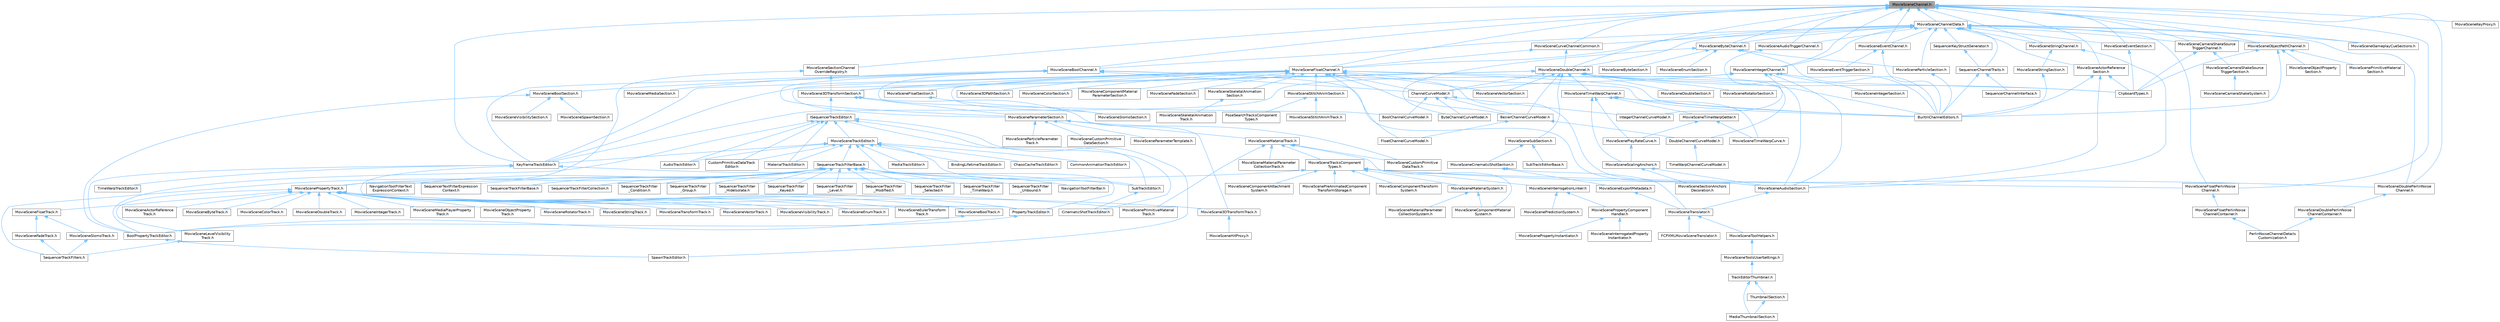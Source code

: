 digraph "MovieSceneChannel.h"
{
 // INTERACTIVE_SVG=YES
 // LATEX_PDF_SIZE
  bgcolor="transparent";
  edge [fontname=Helvetica,fontsize=10,labelfontname=Helvetica,labelfontsize=10];
  node [fontname=Helvetica,fontsize=10,shape=box,height=0.2,width=0.4];
  Node1 [id="Node000001",label="MovieSceneChannel.h",height=0.2,width=0.4,color="gray40", fillcolor="grey60", style="filled", fontcolor="black",tooltip=" "];
  Node1 -> Node2 [id="edge1_Node000001_Node000002",dir="back",color="steelblue1",style="solid",tooltip=" "];
  Node2 [id="Node000002",label="KeyframeTrackEditor.h",height=0.2,width=0.4,color="grey40", fillcolor="white", style="filled",URL="$dd/d47/KeyframeTrackEditor_8h.html",tooltip=" "];
  Node2 -> Node3 [id="edge2_Node000002_Node000003",dir="back",color="steelblue1",style="solid",tooltip=" "];
  Node3 [id="Node000003",label="BoolPropertyTrackEditor.h",height=0.2,width=0.4,color="grey40", fillcolor="white", style="filled",URL="$db/d07/BoolPropertyTrackEditor_8h.html",tooltip=" "];
  Node3 -> Node4 [id="edge3_Node000003_Node000004",dir="back",color="steelblue1",style="solid",tooltip=" "];
  Node4 [id="Node000004",label="SpawnTrackEditor.h",height=0.2,width=0.4,color="grey40", fillcolor="white", style="filled",URL="$d5/dac/SpawnTrackEditor_8h.html",tooltip=" "];
  Node2 -> Node5 [id="edge4_Node000002_Node000005",dir="back",color="steelblue1",style="solid",tooltip=" "];
  Node5 [id="Node000005",label="PropertyTrackEditor.h",height=0.2,width=0.4,color="grey40", fillcolor="white", style="filled",URL="$da/d9a/PropertyTrackEditor_8h.html",tooltip=" "];
  Node5 -> Node3 [id="edge5_Node000005_Node000003",dir="back",color="steelblue1",style="solid",tooltip=" "];
  Node2 -> Node6 [id="edge6_Node000002_Node000006",dir="back",color="steelblue1",style="solid",tooltip=" "];
  Node6 [id="Node000006",label="SubTrackEditor.h",height=0.2,width=0.4,color="grey40", fillcolor="white", style="filled",URL="$d8/d5b/SubTrackEditor_8h.html",tooltip=" "];
  Node6 -> Node7 [id="edge7_Node000006_Node000007",dir="back",color="steelblue1",style="solid",tooltip=" "];
  Node7 [id="Node000007",label="CinematicShotTrackEditor.h",height=0.2,width=0.4,color="grey40", fillcolor="white", style="filled",URL="$d3/d0c/CinematicShotTrackEditor_8h.html",tooltip=" "];
  Node2 -> Node8 [id="edge8_Node000002_Node000008",dir="back",color="steelblue1",style="solid",tooltip=" "];
  Node8 [id="Node000008",label="TimeWarpTrackEditor.h",height=0.2,width=0.4,color="grey40", fillcolor="white", style="filled",URL="$dc/d2e/TimeWarpTrackEditor_8h.html",tooltip=" "];
  Node1 -> Node9 [id="edge9_Node000001_Node000009",dir="back",color="steelblue1",style="solid",tooltip=" "];
  Node9 [id="Node000009",label="MovieSceneActorReference\lSection.h",height=0.2,width=0.4,color="grey40", fillcolor="white", style="filled",URL="$de/d12/MovieSceneActorReferenceSection_8h.html",tooltip=" "];
  Node9 -> Node10 [id="edge10_Node000009_Node000010",dir="back",color="steelblue1",style="solid",tooltip=" "];
  Node10 [id="Node000010",label="BuiltInChannelEditors.h",height=0.2,width=0.4,color="grey40", fillcolor="white", style="filled",URL="$df/daf/BuiltInChannelEditors_8h.html",tooltip=" "];
  Node9 -> Node11 [id="edge11_Node000009_Node000011",dir="back",color="steelblue1",style="solid",tooltip=" "];
  Node11 [id="Node000011",label="ClipboardTypes.h",height=0.2,width=0.4,color="grey40", fillcolor="white", style="filled",URL="$d2/dc6/ClipboardTypes_8h.html",tooltip=" "];
  Node9 -> Node12 [id="edge12_Node000009_Node000012",dir="back",color="steelblue1",style="solid",tooltip=" "];
  Node12 [id="Node000012",label="MovieSceneAudioSection.h",height=0.2,width=0.4,color="grey40", fillcolor="white", style="filled",URL="$da/d5f/MovieSceneAudioSection_8h.html",tooltip=" "];
  Node12 -> Node13 [id="edge13_Node000012_Node000013",dir="back",color="steelblue1",style="solid",tooltip=" "];
  Node13 [id="Node000013",label="MovieSceneTranslator.h",height=0.2,width=0.4,color="grey40", fillcolor="white", style="filled",URL="$d2/d49/MovieSceneTranslator_8h.html",tooltip=" "];
  Node13 -> Node14 [id="edge14_Node000013_Node000014",dir="back",color="steelblue1",style="solid",tooltip=" "];
  Node14 [id="Node000014",label="FCPXMLMovieSceneTranslator.h",height=0.2,width=0.4,color="grey40", fillcolor="white", style="filled",URL="$d2/d93/FCPXMLMovieSceneTranslator_8h.html",tooltip=" "];
  Node13 -> Node15 [id="edge15_Node000013_Node000015",dir="back",color="steelblue1",style="solid",tooltip=" "];
  Node15 [id="Node000015",label="MovieSceneToolHelpers.h",height=0.2,width=0.4,color="grey40", fillcolor="white", style="filled",URL="$d4/d0e/MovieSceneToolHelpers_8h.html",tooltip=" "];
  Node15 -> Node16 [id="edge16_Node000015_Node000016",dir="back",color="steelblue1",style="solid",tooltip=" "];
  Node16 [id="Node000016",label="MovieSceneToolsUserSettings.h",height=0.2,width=0.4,color="grey40", fillcolor="white", style="filled",URL="$d5/dab/MovieSceneToolsUserSettings_8h.html",tooltip=" "];
  Node16 -> Node17 [id="edge17_Node000016_Node000017",dir="back",color="steelblue1",style="solid",tooltip=" "];
  Node17 [id="Node000017",label="TrackEditorThumbnail.h",height=0.2,width=0.4,color="grey40", fillcolor="white", style="filled",URL="$d6/d44/TrackEditorThumbnail_8h.html",tooltip=" "];
  Node17 -> Node18 [id="edge18_Node000017_Node000018",dir="back",color="steelblue1",style="solid",tooltip=" "];
  Node18 [id="Node000018",label="MediaThumbnailSection.h",height=0.2,width=0.4,color="grey40", fillcolor="white", style="filled",URL="$d8/dfe/MediaThumbnailSection_8h.html",tooltip=" "];
  Node17 -> Node19 [id="edge19_Node000017_Node000019",dir="back",color="steelblue1",style="solid",tooltip=" "];
  Node19 [id="Node000019",label="ThumbnailSection.h",height=0.2,width=0.4,color="grey40", fillcolor="white", style="filled",URL="$de/daf/ThumbnailSection_8h.html",tooltip=" "];
  Node19 -> Node18 [id="edge20_Node000019_Node000018",dir="back",color="steelblue1",style="solid",tooltip=" "];
  Node1 -> Node20 [id="edge21_Node000001_Node000020",dir="back",color="steelblue1",style="solid",tooltip=" "];
  Node20 [id="Node000020",label="MovieSceneAudioTriggerChannel.h",height=0.2,width=0.4,color="grey40", fillcolor="white", style="filled",URL="$db/d7a/MovieSceneAudioTriggerChannel_8h.html",tooltip=" "];
  Node20 -> Node12 [id="edge22_Node000020_Node000012",dir="back",color="steelblue1",style="solid",tooltip=" "];
  Node1 -> Node21 [id="edge23_Node000001_Node000021",dir="back",color="steelblue1",style="solid",tooltip=" "];
  Node21 [id="Node000021",label="MovieSceneBoolChannel.h",height=0.2,width=0.4,color="grey40", fillcolor="white", style="filled",URL="$d9/d66/MovieSceneBoolChannel_8h.html",tooltip=" "];
  Node21 -> Node22 [id="edge24_Node000021_Node000022",dir="back",color="steelblue1",style="solid",tooltip=" "];
  Node22 [id="Node000022",label="BoolChannelCurveModel.h",height=0.2,width=0.4,color="grey40", fillcolor="white", style="filled",URL="$d0/d51/BoolChannelCurveModel_8h.html",tooltip=" "];
  Node21 -> Node10 [id="edge25_Node000021_Node000010",dir="back",color="steelblue1",style="solid",tooltip=" "];
  Node21 -> Node23 [id="edge26_Node000021_Node000023",dir="back",color="steelblue1",style="solid",tooltip=" "];
  Node23 [id="Node000023",label="ChannelCurveModel.h",height=0.2,width=0.4,color="grey40", fillcolor="white", style="filled",URL="$de/dfa/ChannelCurveModel_8h.html",tooltip=" "];
  Node23 -> Node24 [id="edge27_Node000023_Node000024",dir="back",color="steelblue1",style="solid",tooltip=" "];
  Node24 [id="Node000024",label="BezierChannelCurveModel.h",height=0.2,width=0.4,color="grey40", fillcolor="white", style="filled",URL="$d3/d63/BezierChannelCurveModel_8h.html",tooltip=" "];
  Node24 -> Node25 [id="edge28_Node000024_Node000025",dir="back",color="steelblue1",style="solid",tooltip=" "];
  Node25 [id="Node000025",label="DoubleChannelCurveModel.h",height=0.2,width=0.4,color="grey40", fillcolor="white", style="filled",URL="$d1/d5b/DoubleChannelCurveModel_8h.html",tooltip=" "];
  Node25 -> Node26 [id="edge29_Node000025_Node000026",dir="back",color="steelblue1",style="solid",tooltip=" "];
  Node26 [id="Node000026",label="TimeWarpChannelCurveModel.h",height=0.2,width=0.4,color="grey40", fillcolor="white", style="filled",URL="$d6/d46/TimeWarpChannelCurveModel_8h.html",tooltip=" "];
  Node24 -> Node27 [id="edge30_Node000024_Node000027",dir="back",color="steelblue1",style="solid",tooltip=" "];
  Node27 [id="Node000027",label="FloatChannelCurveModel.h",height=0.2,width=0.4,color="grey40", fillcolor="white", style="filled",URL="$d0/d27/FloatChannelCurveModel_8h.html",tooltip=" "];
  Node23 -> Node22 [id="edge31_Node000023_Node000022",dir="back",color="steelblue1",style="solid",tooltip=" "];
  Node23 -> Node28 [id="edge32_Node000023_Node000028",dir="back",color="steelblue1",style="solid",tooltip=" "];
  Node28 [id="Node000028",label="ByteChannelCurveModel.h",height=0.2,width=0.4,color="grey40", fillcolor="white", style="filled",URL="$d8/d3d/ByteChannelCurveModel_8h.html",tooltip=" "];
  Node23 -> Node29 [id="edge33_Node000023_Node000029",dir="back",color="steelblue1",style="solid",tooltip=" "];
  Node29 [id="Node000029",label="IntegerChannelCurveModel.h",height=0.2,width=0.4,color="grey40", fillcolor="white", style="filled",URL="$df/d26/IntegerChannelCurveModel_8h.html",tooltip=" "];
  Node21 -> Node2 [id="edge34_Node000021_Node000002",dir="back",color="steelblue1",style="solid",tooltip=" "];
  Node21 -> Node12 [id="edge35_Node000021_Node000012",dir="back",color="steelblue1",style="solid",tooltip=" "];
  Node21 -> Node30 [id="edge36_Node000021_Node000030",dir="back",color="steelblue1",style="solid",tooltip=" "];
  Node30 [id="Node000030",label="MovieSceneBoolSection.h",height=0.2,width=0.4,color="grey40", fillcolor="white", style="filled",URL="$dd/d49/MovieSceneBoolSection_8h.html",tooltip=" "];
  Node30 -> Node3 [id="edge37_Node000030_Node000003",dir="back",color="steelblue1",style="solid",tooltip=" "];
  Node30 -> Node31 [id="edge38_Node000030_Node000031",dir="back",color="steelblue1",style="solid",tooltip=" "];
  Node31 [id="Node000031",label="MovieSceneSpawnSection.h",height=0.2,width=0.4,color="grey40", fillcolor="white", style="filled",URL="$df/d38/MovieSceneSpawnSection_8h.html",tooltip=" "];
  Node30 -> Node32 [id="edge39_Node000030_Node000032",dir="back",color="steelblue1",style="solid",tooltip=" "];
  Node32 [id="Node000032",label="MovieSceneVisibilitySection.h",height=0.2,width=0.4,color="grey40", fillcolor="white", style="filled",URL="$d2/dfe/MovieSceneVisibilitySection_8h.html",tooltip=" "];
  Node21 -> Node33 [id="edge40_Node000021_Node000033",dir="back",color="steelblue1",style="solid",tooltip=" "];
  Node33 [id="Node000033",label="MovieSceneMediaSection.h",height=0.2,width=0.4,color="grey40", fillcolor="white", style="filled",URL="$d2/df2/MovieSceneMediaSection_8h.html",tooltip=" "];
  Node21 -> Node34 [id="edge41_Node000021_Node000034",dir="back",color="steelblue1",style="solid",tooltip=" "];
  Node34 [id="Node000034",label="MovieSceneParameterSection.h",height=0.2,width=0.4,color="grey40", fillcolor="white", style="filled",URL="$de/d65/MovieSceneParameterSection_8h.html",tooltip=" "];
  Node34 -> Node35 [id="edge42_Node000034_Node000035",dir="back",color="steelblue1",style="solid",tooltip=" "];
  Node35 [id="Node000035",label="MovieSceneCustomPrimitive\lDataSection.h",height=0.2,width=0.4,color="grey40", fillcolor="white", style="filled",URL="$d2/d78/MovieSceneCustomPrimitiveDataSection_8h.html",tooltip=" "];
  Node34 -> Node36 [id="edge43_Node000034_Node000036",dir="back",color="steelblue1",style="solid",tooltip=" "];
  Node36 [id="Node000036",label="MovieSceneCustomPrimitive\lDataTrack.h",height=0.2,width=0.4,color="grey40", fillcolor="white", style="filled",URL="$db/d39/MovieSceneCustomPrimitiveDataTrack_8h.html",tooltip=" "];
  Node34 -> Node37 [id="edge44_Node000034_Node000037",dir="back",color="steelblue1",style="solid",tooltip=" "];
  Node37 [id="Node000037",label="MovieSceneMaterialTrack.h",height=0.2,width=0.4,color="grey40", fillcolor="white", style="filled",URL="$d8/d92/MovieSceneMaterialTrack_8h.html",tooltip=" "];
  Node37 -> Node38 [id="edge45_Node000037_Node000038",dir="back",color="steelblue1",style="solid",tooltip=" "];
  Node38 [id="Node000038",label="MovieSceneComponentMaterial\lSystem.h",height=0.2,width=0.4,color="grey40", fillcolor="white", style="filled",URL="$d7/d7c/MovieSceneComponentMaterialSystem_8h.html",tooltip=" "];
  Node37 -> Node36 [id="edge46_Node000037_Node000036",dir="back",color="steelblue1",style="solid",tooltip=" "];
  Node37 -> Node39 [id="edge47_Node000037_Node000039",dir="back",color="steelblue1",style="solid",tooltip=" "];
  Node39 [id="Node000039",label="MovieSceneMaterialParameter\lCollectionTrack.h",height=0.2,width=0.4,color="grey40", fillcolor="white", style="filled",URL="$d7/dc8/MovieSceneMaterialParameterCollectionTrack_8h.html",tooltip=" "];
  Node37 -> Node40 [id="edge48_Node000037_Node000040",dir="back",color="steelblue1",style="solid",tooltip=" "];
  Node40 [id="Node000040",label="MovieScenePrimitiveMaterial\lTrack.h",height=0.2,width=0.4,color="grey40", fillcolor="white", style="filled",URL="$dc/dc4/MovieScenePrimitiveMaterialTrack_8h.html",tooltip=" "];
  Node37 -> Node41 [id="edge49_Node000037_Node000041",dir="back",color="steelblue1",style="solid",tooltip=" "];
  Node41 [id="Node000041",label="MovieSceneTracksComponent\lTypes.h",height=0.2,width=0.4,color="grey40", fillcolor="white", style="filled",URL="$d5/d6a/MovieSceneTracksComponentTypes_8h.html",tooltip=" "];
  Node41 -> Node42 [id="edge50_Node000041_Node000042",dir="back",color="steelblue1",style="solid",tooltip=" "];
  Node42 [id="Node000042",label="MovieSceneComponentAttachment\lSystem.h",height=0.2,width=0.4,color="grey40", fillcolor="white", style="filled",URL="$d9/db3/MovieSceneComponentAttachmentSystem_8h.html",tooltip=" "];
  Node41 -> Node43 [id="edge51_Node000041_Node000043",dir="back",color="steelblue1",style="solid",tooltip=" "];
  Node43 [id="Node000043",label="MovieSceneComponentTransform\lSystem.h",height=0.2,width=0.4,color="grey40", fillcolor="white", style="filled",URL="$d1/d3e/MovieSceneComponentTransformSystem_8h.html",tooltip=" "];
  Node41 -> Node44 [id="edge52_Node000041_Node000044",dir="back",color="steelblue1",style="solid",tooltip=" "];
  Node44 [id="Node000044",label="MovieSceneDoublePerlinNoise\lChannel.h",height=0.2,width=0.4,color="grey40", fillcolor="white", style="filled",URL="$d9/d50/MovieSceneDoublePerlinNoiseChannel_8h.html",tooltip=" "];
  Node44 -> Node45 [id="edge53_Node000044_Node000045",dir="back",color="steelblue1",style="solid",tooltip=" "];
  Node45 [id="Node000045",label="MovieSceneDoublePerlinNoise\lChannelContainer.h",height=0.2,width=0.4,color="grey40", fillcolor="white", style="filled",URL="$de/dae/MovieSceneDoublePerlinNoiseChannelContainer_8h.html",tooltip=" "];
  Node45 -> Node46 [id="edge54_Node000045_Node000046",dir="back",color="steelblue1",style="solid",tooltip=" "];
  Node46 [id="Node000046",label="PerlinNoiseChannelDetails\lCustomization.h",height=0.2,width=0.4,color="grey40", fillcolor="white", style="filled",URL="$d6/df3/PerlinNoiseChannelDetailsCustomization_8h.html",tooltip=" "];
  Node41 -> Node47 [id="edge55_Node000041_Node000047",dir="back",color="steelblue1",style="solid",tooltip=" "];
  Node47 [id="Node000047",label="MovieSceneFloatPerlinNoise\lChannel.h",height=0.2,width=0.4,color="grey40", fillcolor="white", style="filled",URL="$d2/d9d/MovieSceneFloatPerlinNoiseChannel_8h.html",tooltip=" "];
  Node47 -> Node48 [id="edge56_Node000047_Node000048",dir="back",color="steelblue1",style="solid",tooltip=" "];
  Node48 [id="Node000048",label="MovieSceneFloatPerlinNoise\lChannelContainer.h",height=0.2,width=0.4,color="grey40", fillcolor="white", style="filled",URL="$d6/dcb/MovieSceneFloatPerlinNoiseChannelContainer_8h.html",tooltip=" "];
  Node48 -> Node46 [id="edge57_Node000048_Node000046",dir="back",color="steelblue1",style="solid",tooltip=" "];
  Node41 -> Node49 [id="edge58_Node000041_Node000049",dir="back",color="steelblue1",style="solid",tooltip=" "];
  Node49 [id="Node000049",label="MovieSceneInterrogationLinker.h",height=0.2,width=0.4,color="grey40", fillcolor="white", style="filled",URL="$d9/d6a/MovieSceneInterrogationLinker_8h.html",tooltip=" "];
  Node49 -> Node50 [id="edge59_Node000049_Node000050",dir="back",color="steelblue1",style="solid",tooltip=" "];
  Node50 [id="Node000050",label="MovieScenePredictionSystem.h",height=0.2,width=0.4,color="grey40", fillcolor="white", style="filled",URL="$dc/d7f/MovieScenePredictionSystem_8h.html",tooltip=" "];
  Node49 -> Node51 [id="edge60_Node000049_Node000051",dir="back",color="steelblue1",style="solid",tooltip=" "];
  Node51 [id="Node000051",label="MovieScenePropertyComponent\lHandler.h",height=0.2,width=0.4,color="grey40", fillcolor="white", style="filled",URL="$d1/d1c/MovieScenePropertyComponentHandler_8h.html",tooltip=" "];
  Node51 -> Node52 [id="edge61_Node000051_Node000052",dir="back",color="steelblue1",style="solid",tooltip=" "];
  Node52 [id="Node000052",label="MovieSceneInterrogatedProperty\lInstantiator.h",height=0.2,width=0.4,color="grey40", fillcolor="white", style="filled",URL="$df/d43/MovieSceneInterrogatedPropertyInstantiator_8h.html",tooltip=" "];
  Node51 -> Node53 [id="edge62_Node000051_Node000053",dir="back",color="steelblue1",style="solid",tooltip=" "];
  Node53 [id="Node000053",label="MovieScenePropertyInstantiator.h",height=0.2,width=0.4,color="grey40", fillcolor="white", style="filled",URL="$d2/ddc/MovieScenePropertyInstantiator_8h.html",tooltip=" "];
  Node41 -> Node54 [id="edge63_Node000041_Node000054",dir="back",color="steelblue1",style="solid",tooltip=" "];
  Node54 [id="Node000054",label="MovieSceneMaterialSystem.h",height=0.2,width=0.4,color="grey40", fillcolor="white", style="filled",URL="$d2/d2f/MovieSceneMaterialSystem_8h.html",tooltip=" "];
  Node54 -> Node38 [id="edge64_Node000054_Node000038",dir="back",color="steelblue1",style="solid",tooltip=" "];
  Node54 -> Node55 [id="edge65_Node000054_Node000055",dir="back",color="steelblue1",style="solid",tooltip=" "];
  Node55 [id="Node000055",label="MovieSceneMaterialParameter\lCollectionSystem.h",height=0.2,width=0.4,color="grey40", fillcolor="white", style="filled",URL="$d4/d18/MovieSceneMaterialParameterCollectionSystem_8h.html",tooltip=" "];
  Node41 -> Node56 [id="edge66_Node000041_Node000056",dir="back",color="steelblue1",style="solid",tooltip=" "];
  Node56 [id="Node000056",label="MovieScenePreAnimatedComponent\lTransformStorage.h",height=0.2,width=0.4,color="grey40", fillcolor="white", style="filled",URL="$d9/d84/MovieScenePreAnimatedComponentTransformStorage_8h.html",tooltip=" "];
  Node41 -> Node57 [id="edge67_Node000041_Node000057",dir="back",color="steelblue1",style="solid",tooltip=" "];
  Node57 [id="Node000057",label="MovieScenePropertyTrack.h",height=0.2,width=0.4,color="grey40", fillcolor="white", style="filled",URL="$da/d0c/MovieScenePropertyTrack_8h.html",tooltip=" "];
  Node57 -> Node58 [id="edge68_Node000057_Node000058",dir="back",color="steelblue1",style="solid",tooltip=" "];
  Node58 [id="Node000058",label="MovieScene3DTransformTrack.h",height=0.2,width=0.4,color="grey40", fillcolor="white", style="filled",URL="$d9/d06/MovieScene3DTransformTrack_8h.html",tooltip=" "];
  Node58 -> Node59 [id="edge69_Node000058_Node000059",dir="back",color="steelblue1",style="solid",tooltip=" "];
  Node59 [id="Node000059",label="MovieSceneHitProxy.h",height=0.2,width=0.4,color="grey40", fillcolor="white", style="filled",URL="$d0/d01/MovieSceneHitProxy_8h.html",tooltip=" "];
  Node57 -> Node60 [id="edge70_Node000057_Node000060",dir="back",color="steelblue1",style="solid",tooltip=" "];
  Node60 [id="Node000060",label="MovieSceneActorReference\lTrack.h",height=0.2,width=0.4,color="grey40", fillcolor="white", style="filled",URL="$d9/d9b/MovieSceneActorReferenceTrack_8h.html",tooltip=" "];
  Node57 -> Node61 [id="edge71_Node000057_Node000061",dir="back",color="steelblue1",style="solid",tooltip=" "];
  Node61 [id="Node000061",label="MovieSceneBoolTrack.h",height=0.2,width=0.4,color="grey40", fillcolor="white", style="filled",URL="$d7/ddf/MovieSceneBoolTrack_8h.html",tooltip=" "];
  Node61 -> Node3 [id="edge72_Node000061_Node000003",dir="back",color="steelblue1",style="solid",tooltip=" "];
  Node57 -> Node62 [id="edge73_Node000057_Node000062",dir="back",color="steelblue1",style="solid",tooltip=" "];
  Node62 [id="Node000062",label="MovieSceneByteTrack.h",height=0.2,width=0.4,color="grey40", fillcolor="white", style="filled",URL="$dc/d79/MovieSceneByteTrack_8h.html",tooltip=" "];
  Node57 -> Node63 [id="edge74_Node000057_Node000063",dir="back",color="steelblue1",style="solid",tooltip=" "];
  Node63 [id="Node000063",label="MovieSceneColorTrack.h",height=0.2,width=0.4,color="grey40", fillcolor="white", style="filled",URL="$d8/df9/MovieSceneColorTrack_8h.html",tooltip=" "];
  Node57 -> Node64 [id="edge75_Node000057_Node000064",dir="back",color="steelblue1",style="solid",tooltip=" "];
  Node64 [id="Node000064",label="MovieSceneDoubleTrack.h",height=0.2,width=0.4,color="grey40", fillcolor="white", style="filled",URL="$de/d31/MovieSceneDoubleTrack_8h.html",tooltip=" "];
  Node57 -> Node65 [id="edge76_Node000057_Node000065",dir="back",color="steelblue1",style="solid",tooltip=" "];
  Node65 [id="Node000065",label="MovieSceneEnumTrack.h",height=0.2,width=0.4,color="grey40", fillcolor="white", style="filled",URL="$d6/d95/MovieSceneEnumTrack_8h.html",tooltip=" "];
  Node57 -> Node66 [id="edge77_Node000057_Node000066",dir="back",color="steelblue1",style="solid",tooltip=" "];
  Node66 [id="Node000066",label="MovieSceneEulerTransform\lTrack.h",height=0.2,width=0.4,color="grey40", fillcolor="white", style="filled",URL="$d7/d3a/MovieSceneEulerTransformTrack_8h.html",tooltip=" "];
  Node57 -> Node67 [id="edge78_Node000057_Node000067",dir="back",color="steelblue1",style="solid",tooltip=" "];
  Node67 [id="Node000067",label="MovieSceneFloatTrack.h",height=0.2,width=0.4,color="grey40", fillcolor="white", style="filled",URL="$dc/d88/MovieSceneFloatTrack_8h.html",tooltip=" "];
  Node67 -> Node68 [id="edge79_Node000067_Node000068",dir="back",color="steelblue1",style="solid",tooltip=" "];
  Node68 [id="Node000068",label="MovieSceneFadeTrack.h",height=0.2,width=0.4,color="grey40", fillcolor="white", style="filled",URL="$d3/dd6/MovieSceneFadeTrack_8h.html",tooltip=" "];
  Node68 -> Node69 [id="edge80_Node000068_Node000069",dir="back",color="steelblue1",style="solid",tooltip=" "];
  Node69 [id="Node000069",label="SequencerTrackFilters.h",height=0.2,width=0.4,color="grey40", fillcolor="white", style="filled",URL="$df/d72/SequencerTrackFilters_8h.html",tooltip=" "];
  Node67 -> Node70 [id="edge81_Node000067_Node000070",dir="back",color="steelblue1",style="solid",tooltip=" "];
  Node70 [id="Node000070",label="MovieSceneSlomoTrack.h",height=0.2,width=0.4,color="grey40", fillcolor="white", style="filled",URL="$d3/d88/MovieSceneSlomoTrack_8h.html",tooltip=" "];
  Node70 -> Node69 [id="edge82_Node000070_Node000069",dir="back",color="steelblue1",style="solid",tooltip=" "];
  Node57 -> Node71 [id="edge83_Node000057_Node000071",dir="back",color="steelblue1",style="solid",tooltip=" "];
  Node71 [id="Node000071",label="MovieSceneIntegerTrack.h",height=0.2,width=0.4,color="grey40", fillcolor="white", style="filled",URL="$d9/d1a/MovieSceneIntegerTrack_8h.html",tooltip=" "];
  Node57 -> Node72 [id="edge84_Node000057_Node000072",dir="back",color="steelblue1",style="solid",tooltip=" "];
  Node72 [id="Node000072",label="MovieSceneLevelVisibility\lTrack.h",height=0.2,width=0.4,color="grey40", fillcolor="white", style="filled",URL="$d8/dae/MovieSceneLevelVisibilityTrack_8h.html",tooltip=" "];
  Node72 -> Node69 [id="edge85_Node000072_Node000069",dir="back",color="steelblue1",style="solid",tooltip=" "];
  Node57 -> Node73 [id="edge86_Node000057_Node000073",dir="back",color="steelblue1",style="solid",tooltip=" "];
  Node73 [id="Node000073",label="MovieSceneMediaPlayerProperty\lTrack.h",height=0.2,width=0.4,color="grey40", fillcolor="white", style="filled",URL="$d4/da1/MovieSceneMediaPlayerPropertyTrack_8h.html",tooltip=" "];
  Node57 -> Node74 [id="edge87_Node000057_Node000074",dir="back",color="steelblue1",style="solid",tooltip=" "];
  Node74 [id="Node000074",label="MovieSceneObjectProperty\lTrack.h",height=0.2,width=0.4,color="grey40", fillcolor="white", style="filled",URL="$dc/da9/MovieSceneObjectPropertyTrack_8h.html",tooltip=" "];
  Node57 -> Node40 [id="edge88_Node000057_Node000040",dir="back",color="steelblue1",style="solid",tooltip=" "];
  Node57 -> Node75 [id="edge89_Node000057_Node000075",dir="back",color="steelblue1",style="solid",tooltip=" "];
  Node75 [id="Node000075",label="MovieSceneRotatorTrack.h",height=0.2,width=0.4,color="grey40", fillcolor="white", style="filled",URL="$d3/d8f/MovieSceneRotatorTrack_8h.html",tooltip=" "];
  Node57 -> Node76 [id="edge90_Node000057_Node000076",dir="back",color="steelblue1",style="solid",tooltip=" "];
  Node76 [id="Node000076",label="MovieSceneStringTrack.h",height=0.2,width=0.4,color="grey40", fillcolor="white", style="filled",URL="$dd/d54/MovieSceneStringTrack_8h.html",tooltip=" "];
  Node57 -> Node77 [id="edge91_Node000057_Node000077",dir="back",color="steelblue1",style="solid",tooltip=" "];
  Node77 [id="Node000077",label="MovieSceneTransformTrack.h",height=0.2,width=0.4,color="grey40", fillcolor="white", style="filled",URL="$df/d57/MovieSceneTransformTrack_8h.html",tooltip=" "];
  Node57 -> Node78 [id="edge92_Node000057_Node000078",dir="back",color="steelblue1",style="solid",tooltip=" "];
  Node78 [id="Node000078",label="MovieSceneVectorTrack.h",height=0.2,width=0.4,color="grey40", fillcolor="white", style="filled",URL="$d8/d5e/MovieSceneVectorTrack_8h.html",tooltip=" "];
  Node57 -> Node79 [id="edge93_Node000057_Node000079",dir="back",color="steelblue1",style="solid",tooltip=" "];
  Node79 [id="Node000079",label="MovieSceneVisibilityTrack.h",height=0.2,width=0.4,color="grey40", fillcolor="white", style="filled",URL="$dd/d5e/MovieSceneVisibilityTrack_8h.html",tooltip=" "];
  Node57 -> Node5 [id="edge94_Node000057_Node000005",dir="back",color="steelblue1",style="solid",tooltip=" "];
  Node34 -> Node80 [id="edge95_Node000034_Node000080",dir="back",color="steelblue1",style="solid",tooltip=" "];
  Node80 [id="Node000080",label="MovieSceneParameterTemplate.h",height=0.2,width=0.4,color="grey40", fillcolor="white", style="filled",URL="$d9/df3/MovieSceneParameterTemplate_8h.html",tooltip=" "];
  Node34 -> Node81 [id="edge96_Node000034_Node000081",dir="back",color="steelblue1",style="solid",tooltip=" "];
  Node81 [id="Node000081",label="MovieSceneParticleParameter\lTrack.h",height=0.2,width=0.4,color="grey40", fillcolor="white", style="filled",URL="$d2/d09/MovieSceneParticleParameterTrack_8h.html",tooltip=" "];
  Node1 -> Node82 [id="edge97_Node000001_Node000082",dir="back",color="steelblue1",style="solid",tooltip=" "];
  Node82 [id="Node000082",label="MovieSceneByteChannel.h",height=0.2,width=0.4,color="grey40", fillcolor="white", style="filled",URL="$d2/dda/MovieSceneByteChannel_8h.html",tooltip=" "];
  Node82 -> Node10 [id="edge98_Node000082_Node000010",dir="back",color="steelblue1",style="solid",tooltip=" "];
  Node82 -> Node28 [id="edge99_Node000082_Node000028",dir="back",color="steelblue1",style="solid",tooltip=" "];
  Node82 -> Node83 [id="edge100_Node000082_Node000083",dir="back",color="steelblue1",style="solid",tooltip=" "];
  Node83 [id="Node000083",label="MovieSceneByteSection.h",height=0.2,width=0.4,color="grey40", fillcolor="white", style="filled",URL="$da/dd4/MovieSceneByteSection_8h.html",tooltip=" "];
  Node82 -> Node84 [id="edge101_Node000082_Node000084",dir="back",color="steelblue1",style="solid",tooltip=" "];
  Node84 [id="Node000084",label="MovieSceneEnumSection.h",height=0.2,width=0.4,color="grey40", fillcolor="white", style="filled",URL="$d7/d84/MovieSceneEnumSection_8h.html",tooltip=" "];
  Node82 -> Node85 [id="edge102_Node000082_Node000085",dir="back",color="steelblue1",style="solid",tooltip=" "];
  Node85 [id="Node000085",label="MovieSceneParticleSection.h",height=0.2,width=0.4,color="grey40", fillcolor="white", style="filled",URL="$d4/ddc/MovieSceneParticleSection_8h.html",tooltip=" "];
  Node85 -> Node10 [id="edge103_Node000085_Node000010",dir="back",color="steelblue1",style="solid",tooltip=" "];
  Node1 -> Node86 [id="edge104_Node000001_Node000086",dir="back",color="steelblue1",style="solid",tooltip=" "];
  Node86 [id="Node000086",label="MovieSceneCameraShakeSource\lTriggerChannel.h",height=0.2,width=0.4,color="grey40", fillcolor="white", style="filled",URL="$d2/d32/MovieSceneCameraShakeSourceTriggerChannel_8h.html",tooltip=" "];
  Node86 -> Node11 [id="edge105_Node000086_Node000011",dir="back",color="steelblue1",style="solid",tooltip=" "];
  Node86 -> Node87 [id="edge106_Node000086_Node000087",dir="back",color="steelblue1",style="solid",tooltip=" "];
  Node87 [id="Node000087",label="MovieSceneCameraShakeSource\lTriggerSection.h",height=0.2,width=0.4,color="grey40", fillcolor="white", style="filled",URL="$d3/d5f/MovieSceneCameraShakeSourceTriggerSection_8h.html",tooltip=" "];
  Node87 -> Node88 [id="edge107_Node000087_Node000088",dir="back",color="steelblue1",style="solid",tooltip=" "];
  Node88 [id="Node000088",label="MovieSceneCameraShakeSystem.h",height=0.2,width=0.4,color="grey40", fillcolor="white", style="filled",URL="$d2/dcc/MovieSceneCameraShakeSystem_8h.html",tooltip=" "];
  Node1 -> Node89 [id="edge108_Node000001_Node000089",dir="back",color="steelblue1",style="solid",tooltip=" "];
  Node89 [id="Node000089",label="MovieSceneChannelData.h",height=0.2,width=0.4,color="grey40", fillcolor="white", style="filled",URL="$d1/da4/MovieSceneChannelData_8h.html",tooltip=" "];
  Node89 -> Node9 [id="edge109_Node000089_Node000009",dir="back",color="steelblue1",style="solid",tooltip=" "];
  Node89 -> Node20 [id="edge110_Node000089_Node000020",dir="back",color="steelblue1",style="solid",tooltip=" "];
  Node89 -> Node21 [id="edge111_Node000089_Node000021",dir="back",color="steelblue1",style="solid",tooltip=" "];
  Node89 -> Node82 [id="edge112_Node000089_Node000082",dir="back",color="steelblue1",style="solid",tooltip=" "];
  Node89 -> Node86 [id="edge113_Node000089_Node000086",dir="back",color="steelblue1",style="solid",tooltip=" "];
  Node89 -> Node90 [id="edge114_Node000089_Node000090",dir="back",color="steelblue1",style="solid",tooltip=" "];
  Node90 [id="Node000090",label="MovieSceneCurveChannelCommon.h",height=0.2,width=0.4,color="grey40", fillcolor="white", style="filled",URL="$d2/db2/MovieSceneCurveChannelCommon_8h.html",tooltip=" "];
  Node90 -> Node91 [id="edge115_Node000090_Node000091",dir="back",color="steelblue1",style="solid",tooltip=" "];
  Node91 [id="Node000091",label="MovieSceneDoubleChannel.h",height=0.2,width=0.4,color="grey40", fillcolor="white", style="filled",URL="$d3/d7d/MovieSceneDoubleChannel_8h.html",tooltip=" "];
  Node91 -> Node24 [id="edge116_Node000091_Node000024",dir="back",color="steelblue1",style="solid",tooltip=" "];
  Node91 -> Node10 [id="edge117_Node000091_Node000010",dir="back",color="steelblue1",style="solid",tooltip=" "];
  Node91 -> Node23 [id="edge118_Node000091_Node000023",dir="back",color="steelblue1",style="solid",tooltip=" "];
  Node91 -> Node11 [id="edge119_Node000091_Node000011",dir="back",color="steelblue1",style="solid",tooltip=" "];
  Node91 -> Node25 [id="edge120_Node000091_Node000025",dir="back",color="steelblue1",style="solid",tooltip=" "];
  Node91 -> Node2 [id="edge121_Node000091_Node000002",dir="back",color="steelblue1",style="solid",tooltip=" "];
  Node91 -> Node92 [id="edge122_Node000091_Node000092",dir="back",color="steelblue1",style="solid",tooltip=" "];
  Node92 [id="Node000092",label="MovieScene3DTransformSection.h",height=0.2,width=0.4,color="grey40", fillcolor="white", style="filled",URL="$de/dab/MovieScene3DTransformSection_8h.html",tooltip=" "];
  Node92 -> Node93 [id="edge123_Node000092_Node000093",dir="back",color="steelblue1",style="solid",tooltip=" "];
  Node93 [id="Node000093",label="ISequencerTrackEditor.h",height=0.2,width=0.4,color="grey40", fillcolor="white", style="filled",URL="$df/dca/ISequencerTrackEditor_8h.html",tooltip=" "];
  Node93 -> Node94 [id="edge124_Node000093_Node000094",dir="back",color="steelblue1",style="solid",tooltip=" "];
  Node94 [id="Node000094",label="AudioTrackEditor.h",height=0.2,width=0.4,color="grey40", fillcolor="white", style="filled",URL="$dd/d96/AudioTrackEditor_8h.html",tooltip=" "];
  Node93 -> Node3 [id="edge125_Node000093_Node000003",dir="back",color="steelblue1",style="solid",tooltip=" "];
  Node93 -> Node7 [id="edge126_Node000093_Node000007",dir="back",color="steelblue1",style="solid",tooltip=" "];
  Node93 -> Node95 [id="edge127_Node000093_Node000095",dir="back",color="steelblue1",style="solid",tooltip=" "];
  Node95 [id="Node000095",label="CustomPrimitiveDataTrack\lEditor.h",height=0.2,width=0.4,color="grey40", fillcolor="white", style="filled",URL="$dc/d8f/CustomPrimitiveDataTrackEditor_8h.html",tooltip=" "];
  Node93 -> Node96 [id="edge128_Node000093_Node000096",dir="back",color="steelblue1",style="solid",tooltip=" "];
  Node96 [id="Node000096",label="MaterialTrackEditor.h",height=0.2,width=0.4,color="grey40", fillcolor="white", style="filled",URL="$d1/d9f/MaterialTrackEditor_8h.html",tooltip=" "];
  Node93 -> Node97 [id="edge129_Node000093_Node000097",dir="back",color="steelblue1",style="solid",tooltip=" "];
  Node97 [id="Node000097",label="MovieSceneTrackEditor.h",height=0.2,width=0.4,color="grey40", fillcolor="white", style="filled",URL="$db/d6c/MovieSceneTrackEditor_8h.html",tooltip=" "];
  Node97 -> Node94 [id="edge130_Node000097_Node000094",dir="back",color="steelblue1",style="solid",tooltip=" "];
  Node97 -> Node98 [id="edge131_Node000097_Node000098",dir="back",color="steelblue1",style="solid",tooltip=" "];
  Node98 [id="Node000098",label="BindingLifetimeTrackEditor.h",height=0.2,width=0.4,color="grey40", fillcolor="white", style="filled",URL="$db/d3c/BindingLifetimeTrackEditor_8h.html",tooltip=" "];
  Node97 -> Node99 [id="edge132_Node000097_Node000099",dir="back",color="steelblue1",style="solid",tooltip=" "];
  Node99 [id="Node000099",label="ChaosCacheTrackEditor.h",height=0.2,width=0.4,color="grey40", fillcolor="white", style="filled",URL="$db/d36/ChaosCacheTrackEditor_8h.html",tooltip=" "];
  Node97 -> Node100 [id="edge133_Node000097_Node000100",dir="back",color="steelblue1",style="solid",tooltip=" "];
  Node100 [id="Node000100",label="CommonAnimationTrackEditor.h",height=0.2,width=0.4,color="grey40", fillcolor="white", style="filled",URL="$d9/d6e/CommonAnimationTrackEditor_8h.html",tooltip=" "];
  Node97 -> Node95 [id="edge134_Node000097_Node000095",dir="back",color="steelblue1",style="solid",tooltip=" "];
  Node97 -> Node2 [id="edge135_Node000097_Node000002",dir="back",color="steelblue1",style="solid",tooltip=" "];
  Node97 -> Node96 [id="edge136_Node000097_Node000096",dir="back",color="steelblue1",style="solid",tooltip=" "];
  Node97 -> Node101 [id="edge137_Node000097_Node000101",dir="back",color="steelblue1",style="solid",tooltip=" "];
  Node101 [id="Node000101",label="MediaTrackEditor.h",height=0.2,width=0.4,color="grey40", fillcolor="white", style="filled",URL="$d0/d41/MediaTrackEditor_8h.html",tooltip=" "];
  Node97 -> Node5 [id="edge138_Node000097_Node000005",dir="back",color="steelblue1",style="solid",tooltip=" "];
  Node97 -> Node102 [id="edge139_Node000097_Node000102",dir="back",color="steelblue1",style="solid",tooltip=" "];
  Node102 [id="Node000102",label="SequencerTrackFilterBase.h",height=0.2,width=0.4,color="grey40", fillcolor="white", style="filled",URL="$d8/def/Filters_2SequencerTrackFilterBase_8h.html",tooltip=" "];
  Node102 -> Node103 [id="edge140_Node000102_Node000103",dir="back",color="steelblue1",style="solid",tooltip=" "];
  Node103 [id="Node000103",label="NavigationToolFilterBar.h",height=0.2,width=0.4,color="grey40", fillcolor="white", style="filled",URL="$df/d14/NavigationToolFilterBar_8h.html",tooltip=" "];
  Node102 -> Node104 [id="edge141_Node000102_Node000104",dir="back",color="steelblue1",style="solid",tooltip=" "];
  Node104 [id="Node000104",label="NavigationToolFilterText\lExpressionContext.h",height=0.2,width=0.4,color="grey40", fillcolor="white", style="filled",URL="$d8/dd2/NavigationToolFilterTextExpressionContext_8h.html",tooltip=" "];
  Node102 -> Node105 [id="edge142_Node000102_Node000105",dir="back",color="steelblue1",style="solid",tooltip=" "];
  Node105 [id="Node000105",label="SequencerTextFilterExpression\lContext.h",height=0.2,width=0.4,color="grey40", fillcolor="white", style="filled",URL="$d0/d9f/SequencerTextFilterExpressionContext_8h.html",tooltip=" "];
  Node102 -> Node106 [id="edge143_Node000102_Node000106",dir="back",color="steelblue1",style="solid",tooltip=" "];
  Node106 [id="Node000106",label="SequencerTrackFilterBase.h",height=0.2,width=0.4,color="grey40", fillcolor="white", style="filled",URL="$d8/d4d/SequencerTrackFilterBase_8h.html",tooltip=" "];
  Node102 -> Node107 [id="edge144_Node000102_Node000107",dir="back",color="steelblue1",style="solid",tooltip=" "];
  Node107 [id="Node000107",label="SequencerTrackFilterCollection.h",height=0.2,width=0.4,color="grey40", fillcolor="white", style="filled",URL="$d8/de2/SequencerTrackFilterCollection_8h.html",tooltip=" "];
  Node102 -> Node108 [id="edge145_Node000102_Node000108",dir="back",color="steelblue1",style="solid",tooltip=" "];
  Node108 [id="Node000108",label="SequencerTrackFilter\l_Condition.h",height=0.2,width=0.4,color="grey40", fillcolor="white", style="filled",URL="$df/d17/SequencerTrackFilter__Condition_8h.html",tooltip=" "];
  Node102 -> Node109 [id="edge146_Node000102_Node000109",dir="back",color="steelblue1",style="solid",tooltip=" "];
  Node109 [id="Node000109",label="SequencerTrackFilter\l_Group.h",height=0.2,width=0.4,color="grey40", fillcolor="white", style="filled",URL="$da/dea/SequencerTrackFilter__Group_8h.html",tooltip=" "];
  Node102 -> Node110 [id="edge147_Node000102_Node000110",dir="back",color="steelblue1",style="solid",tooltip=" "];
  Node110 [id="Node000110",label="SequencerTrackFilter\l_HideIsolate.h",height=0.2,width=0.4,color="grey40", fillcolor="white", style="filled",URL="$d3/d55/SequencerTrackFilter__HideIsolate_8h.html",tooltip=" "];
  Node102 -> Node111 [id="edge148_Node000102_Node000111",dir="back",color="steelblue1",style="solid",tooltip=" "];
  Node111 [id="Node000111",label="SequencerTrackFilter\l_Keyed.h",height=0.2,width=0.4,color="grey40", fillcolor="white", style="filled",URL="$d4/d2d/SequencerTrackFilter__Keyed_8h.html",tooltip=" "];
  Node102 -> Node112 [id="edge149_Node000102_Node000112",dir="back",color="steelblue1",style="solid",tooltip=" "];
  Node112 [id="Node000112",label="SequencerTrackFilter\l_Level.h",height=0.2,width=0.4,color="grey40", fillcolor="white", style="filled",URL="$d2/d6c/SequencerTrackFilter__Level_8h.html",tooltip=" "];
  Node102 -> Node113 [id="edge150_Node000102_Node000113",dir="back",color="steelblue1",style="solid",tooltip=" "];
  Node113 [id="Node000113",label="SequencerTrackFilter\l_Modified.h",height=0.2,width=0.4,color="grey40", fillcolor="white", style="filled",URL="$d0/dd9/SequencerTrackFilter__Modified_8h.html",tooltip=" "];
  Node102 -> Node114 [id="edge151_Node000102_Node000114",dir="back",color="steelblue1",style="solid",tooltip=" "];
  Node114 [id="Node000114",label="SequencerTrackFilter\l_Selected.h",height=0.2,width=0.4,color="grey40", fillcolor="white", style="filled",URL="$dc/d54/SequencerTrackFilter__Selected_8h.html",tooltip=" "];
  Node102 -> Node115 [id="edge152_Node000102_Node000115",dir="back",color="steelblue1",style="solid",tooltip=" "];
  Node115 [id="Node000115",label="SequencerTrackFilter\l_TimeWarp.h",height=0.2,width=0.4,color="grey40", fillcolor="white", style="filled",URL="$d6/dd0/SequencerTrackFilter__TimeWarp_8h.html",tooltip=" "];
  Node102 -> Node116 [id="edge153_Node000102_Node000116",dir="back",color="steelblue1",style="solid",tooltip=" "];
  Node116 [id="Node000116",label="SequencerTrackFilter\l_Unbound.h",height=0.2,width=0.4,color="grey40", fillcolor="white", style="filled",URL="$d0/dd1/SequencerTrackFilter__Unbound_8h.html",tooltip=" "];
  Node102 -> Node69 [id="edge154_Node000102_Node000069",dir="back",color="steelblue1",style="solid",tooltip=" "];
  Node97 -> Node6 [id="edge155_Node000097_Node000006",dir="back",color="steelblue1",style="solid",tooltip=" "];
  Node93 -> Node4 [id="edge156_Node000093_Node000004",dir="back",color="steelblue1",style="solid",tooltip=" "];
  Node93 -> Node6 [id="edge157_Node000093_Node000006",dir="back",color="steelblue1",style="solid",tooltip=" "];
  Node92 -> Node58 [id="edge158_Node000092_Node000058",dir="back",color="steelblue1",style="solid",tooltip=" "];
  Node92 -> Node34 [id="edge159_Node000092_Node000034",dir="back",color="steelblue1",style="solid",tooltip=" "];
  Node91 -> Node117 [id="edge160_Node000091_Node000117",dir="back",color="steelblue1",style="solid",tooltip=" "];
  Node117 [id="Node000117",label="MovieSceneDoubleSection.h",height=0.2,width=0.4,color="grey40", fillcolor="white", style="filled",URL="$d3/df4/MovieSceneDoubleSection_8h.html",tooltip=" "];
  Node91 -> Node118 [id="edge161_Node000091_Node000118",dir="back",color="steelblue1",style="solid",tooltip=" "];
  Node118 [id="Node000118",label="MovieSceneRotatorSection.h",height=0.2,width=0.4,color="grey40", fillcolor="white", style="filled",URL="$d0/d8d/MovieSceneRotatorSection_8h.html",tooltip=" "];
  Node91 -> Node119 [id="edge162_Node000091_Node000119",dir="back",color="steelblue1",style="solid",tooltip=" "];
  Node119 [id="Node000119",label="MovieSceneSubSection.h",height=0.2,width=0.4,color="grey40", fillcolor="white", style="filled",URL="$dd/d38/MovieSceneSubSection_8h.html",tooltip=" "];
  Node119 -> Node120 [id="edge163_Node000119_Node000120",dir="back",color="steelblue1",style="solid",tooltip=" "];
  Node120 [id="Node000120",label="MovieSceneCinematicShotSection.h",height=0.2,width=0.4,color="grey40", fillcolor="white", style="filled",URL="$d2/d14/MovieSceneCinematicShotSection_8h.html",tooltip=" "];
  Node120 -> Node121 [id="edge164_Node000120_Node000121",dir="back",color="steelblue1",style="solid",tooltip=" "];
  Node121 [id="Node000121",label="MovieSceneExportMetadata.h",height=0.2,width=0.4,color="grey40", fillcolor="white", style="filled",URL="$d9/de5/MovieSceneExportMetadata_8h.html",tooltip=" "];
  Node121 -> Node13 [id="edge165_Node000121_Node000013",dir="back",color="steelblue1",style="solid",tooltip=" "];
  Node120 -> Node13 [id="edge166_Node000120_Node000013",dir="back",color="steelblue1",style="solid",tooltip=" "];
  Node119 -> Node122 [id="edge167_Node000119_Node000122",dir="back",color="steelblue1",style="solid",tooltip=" "];
  Node122 [id="Node000122",label="SubTrackEditorBase.h",height=0.2,width=0.4,color="grey40", fillcolor="white", style="filled",URL="$db/d33/SubTrackEditorBase_8h.html",tooltip=" "];
  Node91 -> Node123 [id="edge168_Node000091_Node000123",dir="back",color="steelblue1",style="solid",tooltip=" "];
  Node123 [id="Node000123",label="MovieSceneTimeWarpChannel.h",height=0.2,width=0.4,color="grey40", fillcolor="white", style="filled",URL="$df/d1d/MovieSceneTimeWarpChannel_8h.html",tooltip=" "];
  Node123 -> Node10 [id="edge169_Node000123_Node000010",dir="back",color="steelblue1",style="solid",tooltip=" "];
  Node123 -> Node124 [id="edge170_Node000123_Node000124",dir="back",color="steelblue1",style="solid",tooltip=" "];
  Node124 [id="Node000124",label="MovieScenePlayRateCurve.h",height=0.2,width=0.4,color="grey40", fillcolor="white", style="filled",URL="$da/d11/MovieScenePlayRateCurve_8h.html",tooltip=" "];
  Node124 -> Node125 [id="edge171_Node000124_Node000125",dir="back",color="steelblue1",style="solid",tooltip=" "];
  Node125 [id="Node000125",label="MovieSceneScalingAnchors.h",height=0.2,width=0.4,color="grey40", fillcolor="white", style="filled",URL="$df/d7b/MovieSceneScalingAnchors_8h.html",tooltip=" "];
  Node125 -> Node12 [id="edge172_Node000125_Node000012",dir="back",color="steelblue1",style="solid",tooltip=" "];
  Node125 -> Node126 [id="edge173_Node000125_Node000126",dir="back",color="steelblue1",style="solid",tooltip=" "];
  Node126 [id="Node000126",label="MovieSceneSectionAnchors\lDecoration.h",height=0.2,width=0.4,color="grey40", fillcolor="white", style="filled",URL="$dd/de9/MovieSceneSectionAnchorsDecoration_8h.html",tooltip=" "];
  Node123 -> Node125 [id="edge174_Node000123_Node000125",dir="back",color="steelblue1",style="solid",tooltip=" "];
  Node123 -> Node127 [id="edge175_Node000123_Node000127",dir="back",color="steelblue1",style="solid",tooltip=" "];
  Node127 [id="Node000127",label="MovieSceneTimeWarpCurve.h",height=0.2,width=0.4,color="grey40", fillcolor="white", style="filled",URL="$dc/d84/MovieSceneTimeWarpCurve_8h.html",tooltip=" "];
  Node123 -> Node128 [id="edge176_Node000123_Node000128",dir="back",color="steelblue1",style="solid",tooltip=" "];
  Node128 [id="Node000128",label="MovieSceneTimeWarpGetter.h",height=0.2,width=0.4,color="grey40", fillcolor="white", style="filled",URL="$dd/df3/MovieSceneTimeWarpGetter_8h.html",tooltip=" "];
  Node128 -> Node124 [id="edge177_Node000128_Node000124",dir="back",color="steelblue1",style="solid",tooltip=" "];
  Node128 -> Node127 [id="edge178_Node000128_Node000127",dir="back",color="steelblue1",style="solid",tooltip=" "];
  Node91 -> Node129 [id="edge179_Node000091_Node000129",dir="back",color="steelblue1",style="solid",tooltip=" "];
  Node129 [id="Node000129",label="MovieSceneVectorSection.h",height=0.2,width=0.4,color="grey40", fillcolor="white", style="filled",URL="$d6/d29/MovieSceneVectorSection_8h.html",tooltip=" "];
  Node90 -> Node130 [id="edge180_Node000090_Node000130",dir="back",color="steelblue1",style="solid",tooltip=" "];
  Node130 [id="Node000130",label="MovieSceneFloatChannel.h",height=0.2,width=0.4,color="grey40", fillcolor="white", style="filled",URL="$d9/d9e/MovieSceneFloatChannel_8h.html",tooltip=" "];
  Node130 -> Node24 [id="edge181_Node000130_Node000024",dir="back",color="steelblue1",style="solid",tooltip=" "];
  Node130 -> Node10 [id="edge182_Node000130_Node000010",dir="back",color="steelblue1",style="solid",tooltip=" "];
  Node130 -> Node23 [id="edge183_Node000130_Node000023",dir="back",color="steelblue1",style="solid",tooltip=" "];
  Node130 -> Node11 [id="edge184_Node000130_Node000011",dir="back",color="steelblue1",style="solid",tooltip=" "];
  Node130 -> Node27 [id="edge185_Node000130_Node000027",dir="back",color="steelblue1",style="solid",tooltip=" "];
  Node130 -> Node2 [id="edge186_Node000130_Node000002",dir="back",color="steelblue1",style="solid",tooltip=" "];
  Node130 -> Node131 [id="edge187_Node000130_Node000131",dir="back",color="steelblue1",style="solid",tooltip=" "];
  Node131 [id="Node000131",label="MovieScene3DPathSection.h",height=0.2,width=0.4,color="grey40", fillcolor="white", style="filled",URL="$d6/dd4/MovieScene3DPathSection_8h.html",tooltip=" "];
  Node130 -> Node92 [id="edge188_Node000130_Node000092",dir="back",color="steelblue1",style="solid",tooltip=" "];
  Node130 -> Node12 [id="edge189_Node000130_Node000012",dir="back",color="steelblue1",style="solid",tooltip=" "];
  Node130 -> Node132 [id="edge190_Node000130_Node000132",dir="back",color="steelblue1",style="solid",tooltip=" "];
  Node132 [id="Node000132",label="MovieSceneColorSection.h",height=0.2,width=0.4,color="grey40", fillcolor="white", style="filled",URL="$dd/dd4/MovieSceneColorSection_8h.html",tooltip=" "];
  Node130 -> Node133 [id="edge191_Node000130_Node000133",dir="back",color="steelblue1",style="solid",tooltip=" "];
  Node133 [id="Node000133",label="MovieSceneComponentMaterial\lParameterSection.h",height=0.2,width=0.4,color="grey40", fillcolor="white", style="filled",URL="$dd/d3d/MovieSceneComponentMaterialParameterSection_8h.html",tooltip=" "];
  Node130 -> Node134 [id="edge192_Node000130_Node000134",dir="back",color="steelblue1",style="solid",tooltip=" "];
  Node134 [id="Node000134",label="MovieSceneFadeSection.h",height=0.2,width=0.4,color="grey40", fillcolor="white", style="filled",URL="$d8/db8/MovieSceneFadeSection_8h.html",tooltip=" "];
  Node130 -> Node135 [id="edge193_Node000130_Node000135",dir="back",color="steelblue1",style="solid",tooltip=" "];
  Node135 [id="Node000135",label="MovieSceneFloatSection.h",height=0.2,width=0.4,color="grey40", fillcolor="white", style="filled",URL="$dc/d18/MovieSceneFloatSection_8h.html",tooltip=" "];
  Node135 -> Node136 [id="edge194_Node000135_Node000136",dir="back",color="steelblue1",style="solid",tooltip=" "];
  Node136 [id="Node000136",label="MovieSceneSlomoSection.h",height=0.2,width=0.4,color="grey40", fillcolor="white", style="filled",URL="$d1/de5/MovieSceneSlomoSection_8h.html",tooltip=" "];
  Node130 -> Node34 [id="edge195_Node000130_Node000034",dir="back",color="steelblue1",style="solid",tooltip=" "];
  Node130 -> Node137 [id="edge196_Node000130_Node000137",dir="back",color="steelblue1",style="solid",tooltip=" "];
  Node137 [id="Node000137",label="MovieSceneSkeletalAnimation\lSection.h",height=0.2,width=0.4,color="grey40", fillcolor="white", style="filled",URL="$de/d52/MovieSceneSkeletalAnimationSection_8h.html",tooltip=" "];
  Node137 -> Node138 [id="edge197_Node000137_Node000138",dir="back",color="steelblue1",style="solid",tooltip=" "];
  Node138 [id="Node000138",label="MovieSceneSkeletalAnimation\lTrack.h",height=0.2,width=0.4,color="grey40", fillcolor="white", style="filled",URL="$d1/dcb/MovieSceneSkeletalAnimationTrack_8h.html",tooltip=" "];
  Node130 -> Node136 [id="edge198_Node000130_Node000136",dir="back",color="steelblue1",style="solid",tooltip=" "];
  Node130 -> Node139 [id="edge199_Node000130_Node000139",dir="back",color="steelblue1",style="solid",tooltip=" "];
  Node139 [id="Node000139",label="MovieSceneStitchAnimSection.h",height=0.2,width=0.4,color="grey40", fillcolor="white", style="filled",URL="$de/d74/MovieSceneStitchAnimSection_8h.html",tooltip=" "];
  Node139 -> Node140 [id="edge200_Node000139_Node000140",dir="back",color="steelblue1",style="solid",tooltip=" "];
  Node140 [id="Node000140",label="MovieSceneStitchAnimTrack.h",height=0.2,width=0.4,color="grey40", fillcolor="white", style="filled",URL="$d3/d17/MovieSceneStitchAnimTrack_8h.html",tooltip=" "];
  Node139 -> Node141 [id="edge201_Node000139_Node000141",dir="back",color="steelblue1",style="solid",tooltip=" "];
  Node141 [id="Node000141",label="PoseSearchTracksComponent\lTypes.h",height=0.2,width=0.4,color="grey40", fillcolor="white", style="filled",URL="$d8/d7d/PoseSearchTracksComponentTypes_8h.html",tooltip=" "];
  Node130 -> Node129 [id="edge202_Node000130_Node000129",dir="back",color="steelblue1",style="solid",tooltip=" "];
  Node89 -> Node91 [id="edge203_Node000089_Node000091",dir="back",color="steelblue1",style="solid",tooltip=" "];
  Node89 -> Node44 [id="edge204_Node000089_Node000044",dir="back",color="steelblue1",style="solid",tooltip=" "];
  Node89 -> Node142 [id="edge205_Node000089_Node000142",dir="back",color="steelblue1",style="solid",tooltip=" "];
  Node142 [id="Node000142",label="MovieSceneEventChannel.h",height=0.2,width=0.4,color="grey40", fillcolor="white", style="filled",URL="$d1/d90/MovieSceneEventChannel_8h.html",tooltip=" "];
  Node142 -> Node10 [id="edge206_Node000142_Node000010",dir="back",color="steelblue1",style="solid",tooltip=" "];
  Node142 -> Node143 [id="edge207_Node000142_Node000143",dir="back",color="steelblue1",style="solid",tooltip=" "];
  Node143 [id="Node000143",label="MovieSceneEventTriggerSection.h",height=0.2,width=0.4,color="grey40", fillcolor="white", style="filled",URL="$df/d80/MovieSceneEventTriggerSection_8h.html",tooltip=" "];
  Node89 -> Node144 [id="edge208_Node000089_Node000144",dir="back",color="steelblue1",style="solid",tooltip=" "];
  Node144 [id="Node000144",label="MovieSceneEventSection.h",height=0.2,width=0.4,color="grey40", fillcolor="white", style="filled",URL="$d6/dc4/MovieSceneEventSection_8h.html",tooltip=" "];
  Node144 -> Node11 [id="edge209_Node000144_Node000011",dir="back",color="steelblue1",style="solid",tooltip=" "];
  Node89 -> Node130 [id="edge210_Node000089_Node000130",dir="back",color="steelblue1",style="solid",tooltip=" "];
  Node89 -> Node47 [id="edge211_Node000089_Node000047",dir="back",color="steelblue1",style="solid",tooltip=" "];
  Node89 -> Node145 [id="edge212_Node000089_Node000145",dir="back",color="steelblue1",style="solid",tooltip=" "];
  Node145 [id="Node000145",label="MovieSceneGameplayCueSections.h",height=0.2,width=0.4,color="grey40", fillcolor="white", style="filled",URL="$df/ded/MovieSceneGameplayCueSections_8h.html",tooltip=" "];
  Node89 -> Node146 [id="edge213_Node000089_Node000146",dir="back",color="steelblue1",style="solid",tooltip=" "];
  Node146 [id="Node000146",label="MovieSceneIntegerChannel.h",height=0.2,width=0.4,color="grey40", fillcolor="white", style="filled",URL="$de/d6a/MovieSceneIntegerChannel_8h.html",tooltip=" "];
  Node146 -> Node10 [id="edge214_Node000146_Node000010",dir="back",color="steelblue1",style="solid",tooltip=" "];
  Node146 -> Node23 [id="edge215_Node000146_Node000023",dir="back",color="steelblue1",style="solid",tooltip=" "];
  Node146 -> Node29 [id="edge216_Node000146_Node000029",dir="back",color="steelblue1",style="solid",tooltip=" "];
  Node146 -> Node2 [id="edge217_Node000146_Node000002",dir="back",color="steelblue1",style="solid",tooltip=" "];
  Node146 -> Node12 [id="edge218_Node000146_Node000012",dir="back",color="steelblue1",style="solid",tooltip=" "];
  Node146 -> Node147 [id="edge219_Node000146_Node000147",dir="back",color="steelblue1",style="solid",tooltip=" "];
  Node147 [id="Node000147",label="MovieSceneIntegerSection.h",height=0.2,width=0.4,color="grey40", fillcolor="white", style="filled",URL="$d6/d5f/MovieSceneIntegerSection_8h.html",tooltip=" "];
  Node89 -> Node148 [id="edge220_Node000089_Node000148",dir="back",color="steelblue1",style="solid",tooltip=" "];
  Node148 [id="Node000148",label="MovieSceneObjectPathChannel.h",height=0.2,width=0.4,color="grey40", fillcolor="white", style="filled",URL="$de/db3/MovieSceneObjectPathChannel_8h.html",tooltip=" "];
  Node148 -> Node10 [id="edge221_Node000148_Node000010",dir="back",color="steelblue1",style="solid",tooltip=" "];
  Node148 -> Node11 [id="edge222_Node000148_Node000011",dir="back",color="steelblue1",style="solid",tooltip=" "];
  Node148 -> Node149 [id="edge223_Node000148_Node000149",dir="back",color="steelblue1",style="solid",tooltip=" "];
  Node149 [id="Node000149",label="MovieSceneObjectProperty\lSection.h",height=0.2,width=0.4,color="grey40", fillcolor="white", style="filled",URL="$d4/d31/MovieSceneObjectPropertySection_8h.html",tooltip=" "];
  Node148 -> Node150 [id="edge224_Node000148_Node000150",dir="back",color="steelblue1",style="solid",tooltip=" "];
  Node150 [id="Node000150",label="MovieScenePrimitiveMaterial\lSection.h",height=0.2,width=0.4,color="grey40", fillcolor="white", style="filled",URL="$d1/d77/MovieScenePrimitiveMaterialSection_8h.html",tooltip=" "];
  Node89 -> Node85 [id="edge225_Node000089_Node000085",dir="back",color="steelblue1",style="solid",tooltip=" "];
  Node89 -> Node151 [id="edge226_Node000089_Node000151",dir="back",color="steelblue1",style="solid",tooltip=" "];
  Node151 [id="Node000151",label="MovieSceneStringChannel.h",height=0.2,width=0.4,color="grey40", fillcolor="white", style="filled",URL="$d3/de2/MovieSceneStringChannel_8h.html",tooltip=" "];
  Node151 -> Node12 [id="edge227_Node000151_Node000012",dir="back",color="steelblue1",style="solid",tooltip=" "];
  Node151 -> Node152 [id="edge228_Node000151_Node000152",dir="back",color="steelblue1",style="solid",tooltip=" "];
  Node152 [id="Node000152",label="MovieSceneStringSection.h",height=0.2,width=0.4,color="grey40", fillcolor="white", style="filled",URL="$d4/d3d/MovieSceneStringSection_8h.html",tooltip=" "];
  Node152 -> Node10 [id="edge229_Node000152_Node000010",dir="back",color="steelblue1",style="solid",tooltip=" "];
  Node89 -> Node153 [id="edge230_Node000089_Node000153",dir="back",color="steelblue1",style="solid",tooltip=" "];
  Node153 [id="Node000153",label="SequencerChannelTraits.h",height=0.2,width=0.4,color="grey40", fillcolor="white", style="filled",URL="$d6/db9/SequencerChannelTraits_8h.html",tooltip=" "];
  Node153 -> Node10 [id="edge231_Node000153_Node000010",dir="back",color="steelblue1",style="solid",tooltip=" "];
  Node153 -> Node154 [id="edge232_Node000153_Node000154",dir="back",color="steelblue1",style="solid",tooltip=" "];
  Node154 [id="Node000154",label="SequencerChannelInterface.h",height=0.2,width=0.4,color="grey40", fillcolor="white", style="filled",URL="$da/d51/SequencerChannelInterface_8h.html",tooltip=" "];
  Node89 -> Node155 [id="edge233_Node000089_Node000155",dir="back",color="steelblue1",style="solid",tooltip=" "];
  Node155 [id="Node000155",label="SequencerKeyStructGenerator.h",height=0.2,width=0.4,color="grey40", fillcolor="white", style="filled",URL="$d1/df1/SequencerKeyStructGenerator_8h.html",tooltip=" "];
  Node155 -> Node153 [id="edge234_Node000155_Node000153",dir="back",color="steelblue1",style="solid",tooltip=" "];
  Node1 -> Node90 [id="edge235_Node000001_Node000090",dir="back",color="steelblue1",style="solid",tooltip=" "];
  Node1 -> Node91 [id="edge236_Node000001_Node000091",dir="back",color="steelblue1",style="solid",tooltip=" "];
  Node1 -> Node44 [id="edge237_Node000001_Node000044",dir="back",color="steelblue1",style="solid",tooltip=" "];
  Node1 -> Node142 [id="edge238_Node000001_Node000142",dir="back",color="steelblue1",style="solid",tooltip=" "];
  Node1 -> Node144 [id="edge239_Node000001_Node000144",dir="back",color="steelblue1",style="solid",tooltip=" "];
  Node1 -> Node130 [id="edge240_Node000001_Node000130",dir="back",color="steelblue1",style="solid",tooltip=" "];
  Node1 -> Node47 [id="edge241_Node000001_Node000047",dir="back",color="steelblue1",style="solid",tooltip=" "];
  Node1 -> Node145 [id="edge242_Node000001_Node000145",dir="back",color="steelblue1",style="solid",tooltip=" "];
  Node1 -> Node146 [id="edge243_Node000001_Node000146",dir="back",color="steelblue1",style="solid",tooltip=" "];
  Node1 -> Node156 [id="edge244_Node000001_Node000156",dir="back",color="steelblue1",style="solid",tooltip=" "];
  Node156 [id="Node000156",label="MovieSceneKeyProxy.h",height=0.2,width=0.4,color="grey40", fillcolor="white", style="filled",URL="$de/d45/MovieSceneKeyProxy_8h.html",tooltip=" "];
  Node1 -> Node148 [id="edge245_Node000001_Node000148",dir="back",color="steelblue1",style="solid",tooltip=" "];
  Node1 -> Node157 [id="edge246_Node000001_Node000157",dir="back",color="steelblue1",style="solid",tooltip=" "];
  Node157 [id="Node000157",label="MovieSceneSectionChannel\lOverrideRegistry.h",height=0.2,width=0.4,color="grey40", fillcolor="white", style="filled",URL="$d0/d33/MovieSceneSectionChannelOverrideRegistry_8h.html",tooltip=" "];
  Node157 -> Node92 [id="edge247_Node000157_Node000092",dir="back",color="steelblue1",style="solid",tooltip=" "];
  Node157 -> Node57 [id="edge248_Node000157_Node000057",dir="back",color="steelblue1",style="solid",tooltip=" "];
  Node1 -> Node151 [id="edge249_Node000001_Node000151",dir="back",color="steelblue1",style="solid",tooltip=" "];
}
